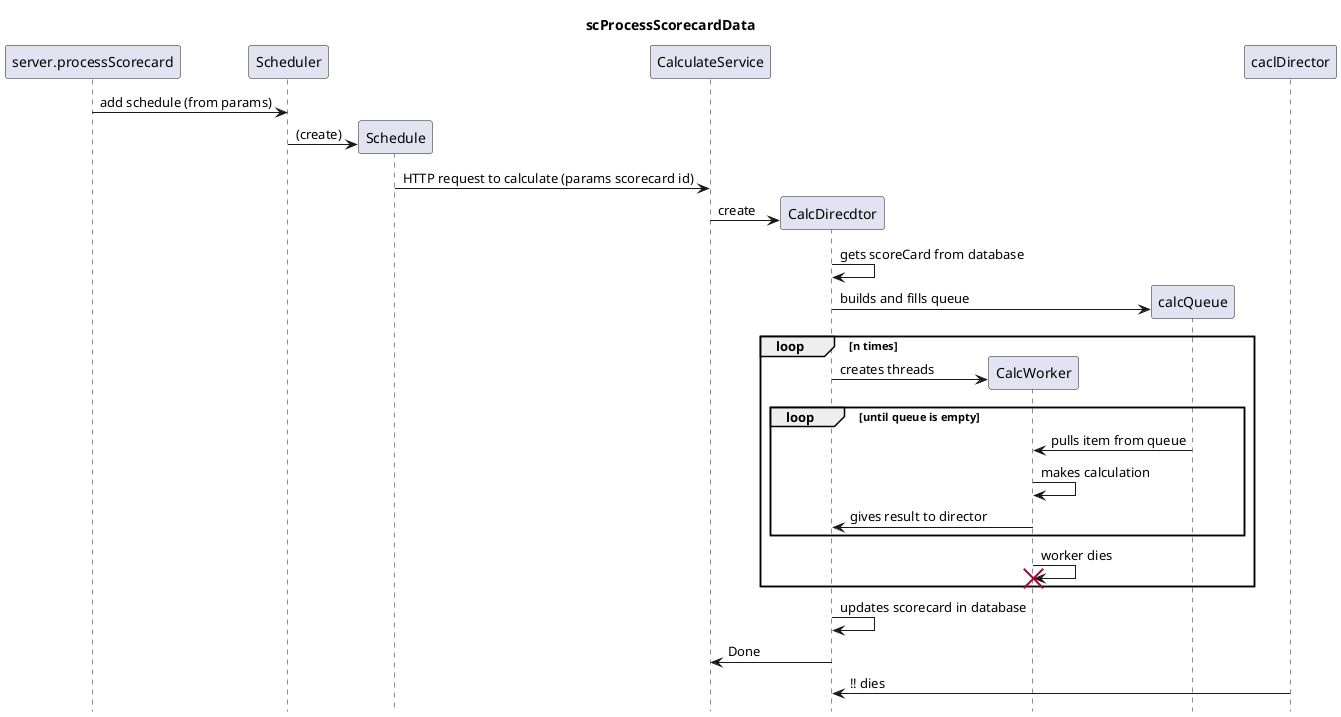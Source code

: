 @startuml scProcessScorecardData
title scProcessScorecardData
hide footbox
Participant server.processScorecard as processScorecard
Participant Scheduler as scheduler
Participant Schedule as schedule
Participant CalculateService as calcService
Participant CalcDirecdtor as calcDirector
Participant CalcWorker  as calcWorker

processScorecard->scheduler:add schedule (from params)
scheduler->schedule **: (create)
schedule->calcService: HTTP request to calculate (params scorecard id)
calcService->calcDirector **: create
calcDirector->calcDirector: gets scoreCard from database
calcDirector->calcQueue **: builds and fills queue
loop n times
    calcDirector->calcWorker **: creates threads
    loop until queue is empty
    calcWorker<-calcQueue: pulls item from queue
    calcWorker->calcWorker: makes calculation
    calcWorker->calcDirector: gives result to director
    end
    calcWorker->calcWorker !!: worker dies
end
calcDirector->calcDirector: updates scorecard in database
calcDirector->calcService: Done
caclDirector->calcDirector: !! dies


